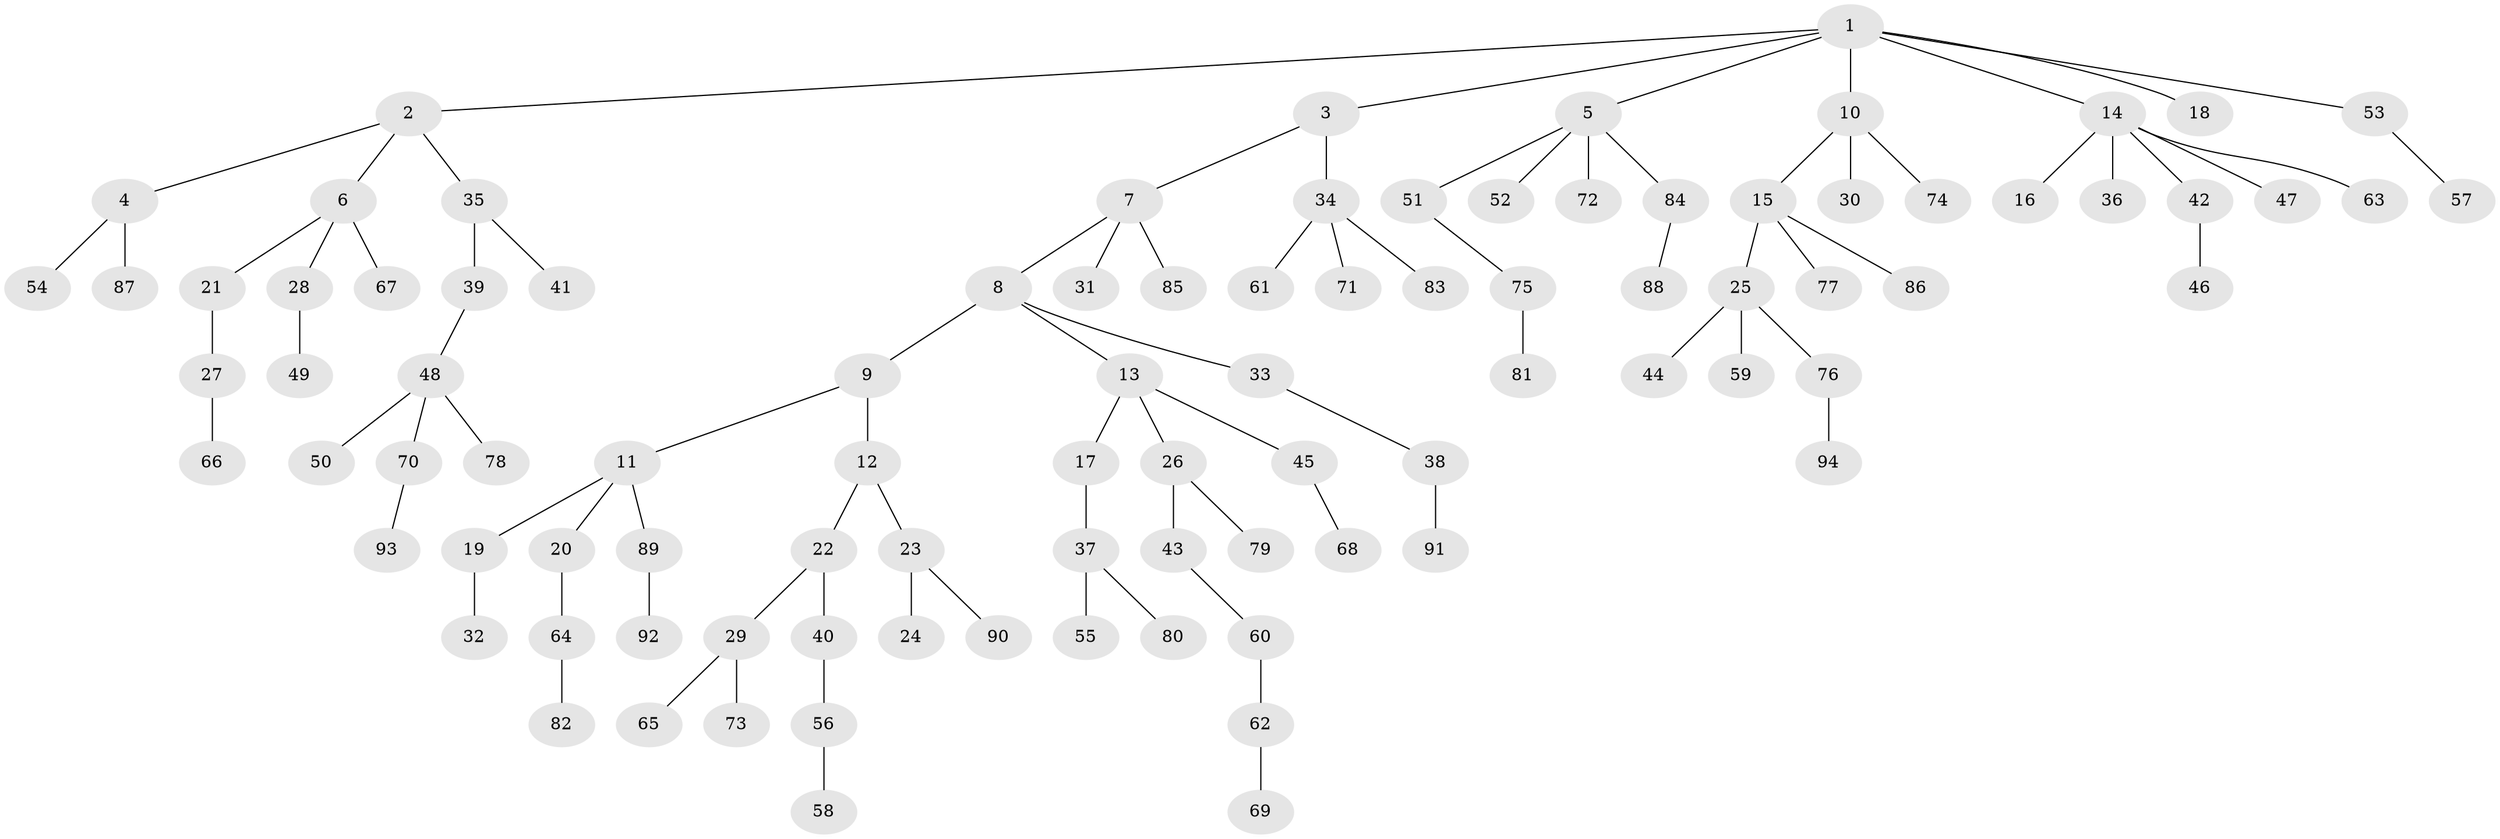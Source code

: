 // coarse degree distribution, {8: 0.015625, 5: 0.0625, 2: 0.15625, 4: 0.0625, 3: 0.09375, 6: 0.015625, 1: 0.59375}
// Generated by graph-tools (version 1.1) at 2025/42/03/06/25 10:42:03]
// undirected, 94 vertices, 93 edges
graph export_dot {
graph [start="1"]
  node [color=gray90,style=filled];
  1;
  2;
  3;
  4;
  5;
  6;
  7;
  8;
  9;
  10;
  11;
  12;
  13;
  14;
  15;
  16;
  17;
  18;
  19;
  20;
  21;
  22;
  23;
  24;
  25;
  26;
  27;
  28;
  29;
  30;
  31;
  32;
  33;
  34;
  35;
  36;
  37;
  38;
  39;
  40;
  41;
  42;
  43;
  44;
  45;
  46;
  47;
  48;
  49;
  50;
  51;
  52;
  53;
  54;
  55;
  56;
  57;
  58;
  59;
  60;
  61;
  62;
  63;
  64;
  65;
  66;
  67;
  68;
  69;
  70;
  71;
  72;
  73;
  74;
  75;
  76;
  77;
  78;
  79;
  80;
  81;
  82;
  83;
  84;
  85;
  86;
  87;
  88;
  89;
  90;
  91;
  92;
  93;
  94;
  1 -- 2;
  1 -- 3;
  1 -- 5;
  1 -- 10;
  1 -- 14;
  1 -- 18;
  1 -- 53;
  2 -- 4;
  2 -- 6;
  2 -- 35;
  3 -- 7;
  3 -- 34;
  4 -- 54;
  4 -- 87;
  5 -- 51;
  5 -- 52;
  5 -- 72;
  5 -- 84;
  6 -- 21;
  6 -- 28;
  6 -- 67;
  7 -- 8;
  7 -- 31;
  7 -- 85;
  8 -- 9;
  8 -- 13;
  8 -- 33;
  9 -- 11;
  9 -- 12;
  10 -- 15;
  10 -- 30;
  10 -- 74;
  11 -- 19;
  11 -- 20;
  11 -- 89;
  12 -- 22;
  12 -- 23;
  13 -- 17;
  13 -- 26;
  13 -- 45;
  14 -- 16;
  14 -- 36;
  14 -- 42;
  14 -- 47;
  14 -- 63;
  15 -- 25;
  15 -- 77;
  15 -- 86;
  17 -- 37;
  19 -- 32;
  20 -- 64;
  21 -- 27;
  22 -- 29;
  22 -- 40;
  23 -- 24;
  23 -- 90;
  25 -- 44;
  25 -- 59;
  25 -- 76;
  26 -- 43;
  26 -- 79;
  27 -- 66;
  28 -- 49;
  29 -- 65;
  29 -- 73;
  33 -- 38;
  34 -- 61;
  34 -- 71;
  34 -- 83;
  35 -- 39;
  35 -- 41;
  37 -- 55;
  37 -- 80;
  38 -- 91;
  39 -- 48;
  40 -- 56;
  42 -- 46;
  43 -- 60;
  45 -- 68;
  48 -- 50;
  48 -- 70;
  48 -- 78;
  51 -- 75;
  53 -- 57;
  56 -- 58;
  60 -- 62;
  62 -- 69;
  64 -- 82;
  70 -- 93;
  75 -- 81;
  76 -- 94;
  84 -- 88;
  89 -- 92;
}
